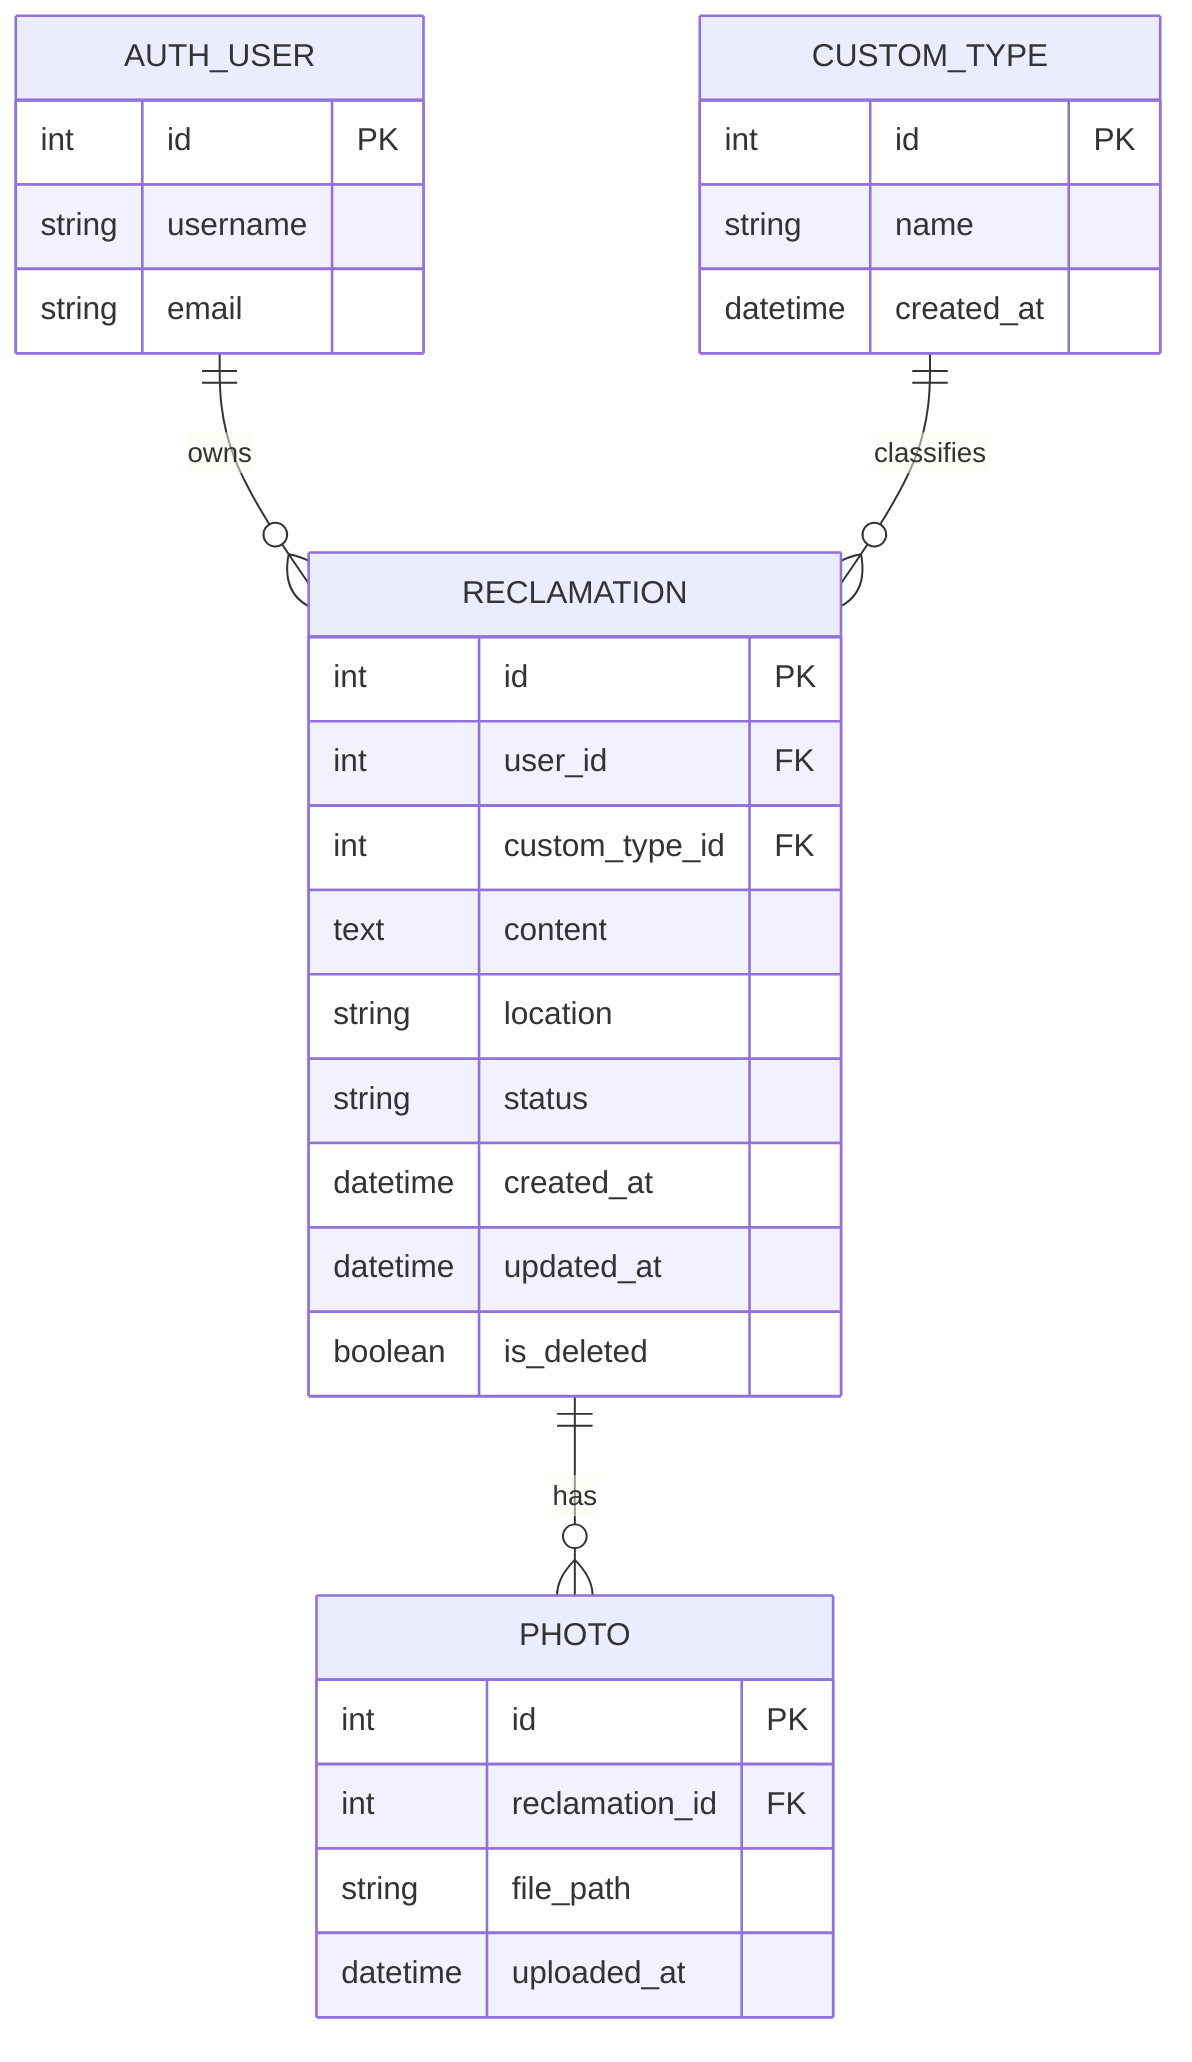erDiagram
  AUTH_USER {
    int id PK
    string username
    string email
  }
  CUSTOM_TYPE {
    int id PK
    string name
    datetime created_at
  }
  RECLAMATION {
    int id PK
    int user_id FK
    int custom_type_id FK
    text content
    string location
    string status
    datetime created_at
    datetime updated_at
    boolean is_deleted
  }
  PHOTO {
    int id PK
    int reclamation_id FK
    string file_path
    datetime uploaded_at
  }

  AUTH_USER ||--o{ RECLAMATION : owns
  CUSTOM_TYPE ||--o{ RECLAMATION : classifies
  RECLAMATION ||--o{ PHOTO : has